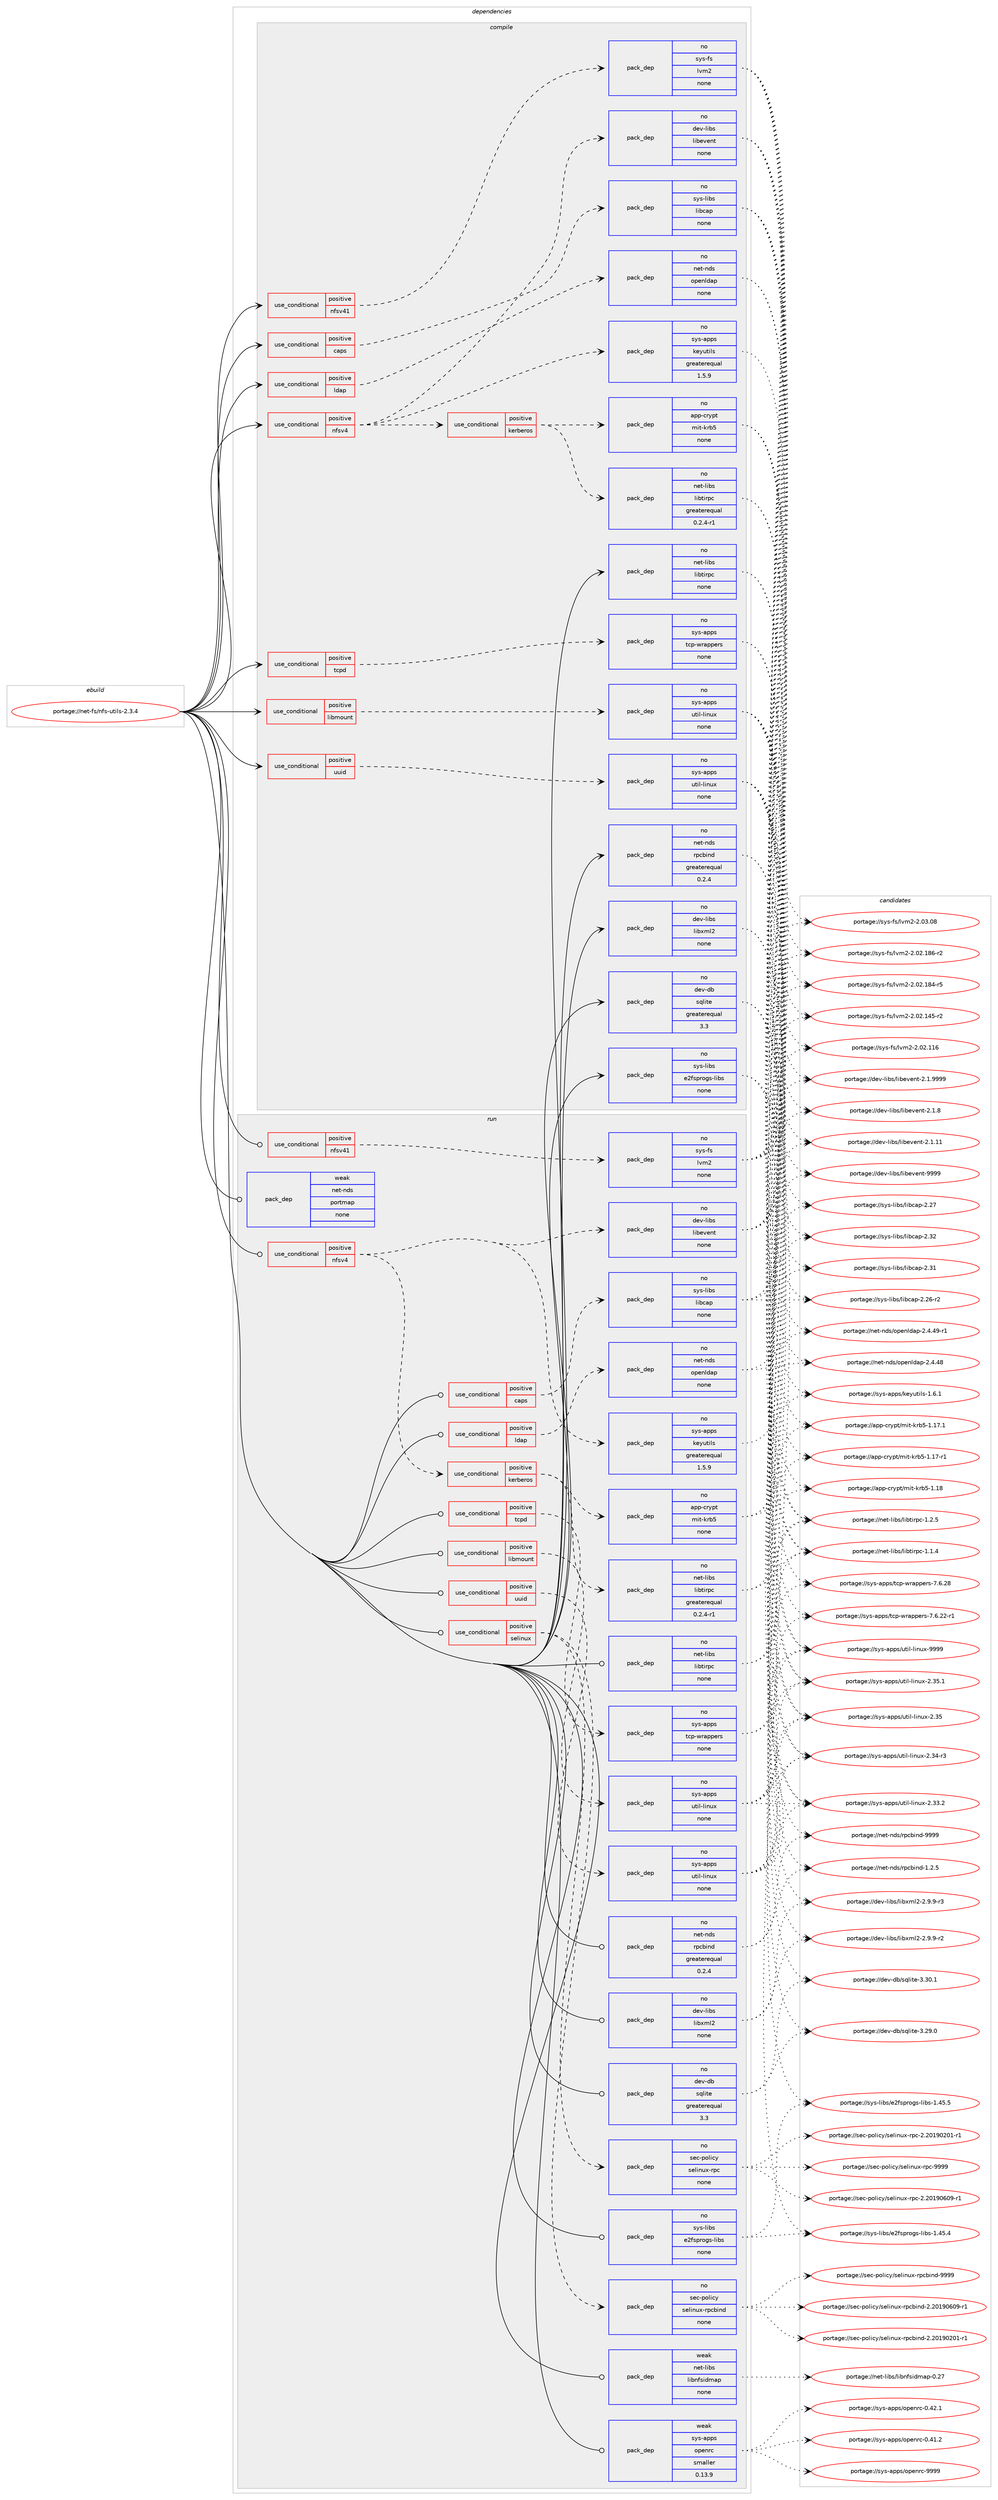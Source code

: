 digraph prolog {

# *************
# Graph options
# *************

newrank=true;
concentrate=true;
compound=true;
graph [rankdir=LR,fontname=Helvetica,fontsize=10,ranksep=1.5];#, ranksep=2.5, nodesep=0.2];
edge  [arrowhead=vee];
node  [fontname=Helvetica,fontsize=10];

# **********
# The ebuild
# **********

subgraph cluster_leftcol {
color=gray;
rank=same;
label=<<i>ebuild</i>>;
id [label="portage://net-fs/nfs-utils-2.3.4", color=red, width=4, href="../net-fs/nfs-utils-2.3.4.svg"];
}

# ****************
# The dependencies
# ****************

subgraph cluster_midcol {
color=gray;
label=<<i>dependencies</i>>;
subgraph cluster_compile {
fillcolor="#eeeeee";
style=filled;
label=<<i>compile</i>>;
subgraph cond22124 {
dependency97971 [label=<<TABLE BORDER="0" CELLBORDER="1" CELLSPACING="0" CELLPADDING="4"><TR><TD ROWSPAN="3" CELLPADDING="10">use_conditional</TD></TR><TR><TD>positive</TD></TR><TR><TD>caps</TD></TR></TABLE>>, shape=none, color=red];
subgraph pack74014 {
dependency97972 [label=<<TABLE BORDER="0" CELLBORDER="1" CELLSPACING="0" CELLPADDING="4" WIDTH="220"><TR><TD ROWSPAN="6" CELLPADDING="30">pack_dep</TD></TR><TR><TD WIDTH="110">no</TD></TR><TR><TD>sys-libs</TD></TR><TR><TD>libcap</TD></TR><TR><TD>none</TD></TR><TR><TD></TD></TR></TABLE>>, shape=none, color=blue];
}
dependency97971:e -> dependency97972:w [weight=20,style="dashed",arrowhead="vee"];
}
id:e -> dependency97971:w [weight=20,style="solid",arrowhead="vee"];
subgraph cond22125 {
dependency97973 [label=<<TABLE BORDER="0" CELLBORDER="1" CELLSPACING="0" CELLPADDING="4"><TR><TD ROWSPAN="3" CELLPADDING="10">use_conditional</TD></TR><TR><TD>positive</TD></TR><TR><TD>ldap</TD></TR></TABLE>>, shape=none, color=red];
subgraph pack74015 {
dependency97974 [label=<<TABLE BORDER="0" CELLBORDER="1" CELLSPACING="0" CELLPADDING="4" WIDTH="220"><TR><TD ROWSPAN="6" CELLPADDING="30">pack_dep</TD></TR><TR><TD WIDTH="110">no</TD></TR><TR><TD>net-nds</TD></TR><TR><TD>openldap</TD></TR><TR><TD>none</TD></TR><TR><TD></TD></TR></TABLE>>, shape=none, color=blue];
}
dependency97973:e -> dependency97974:w [weight=20,style="dashed",arrowhead="vee"];
}
id:e -> dependency97973:w [weight=20,style="solid",arrowhead="vee"];
subgraph cond22126 {
dependency97975 [label=<<TABLE BORDER="0" CELLBORDER="1" CELLSPACING="0" CELLPADDING="4"><TR><TD ROWSPAN="3" CELLPADDING="10">use_conditional</TD></TR><TR><TD>positive</TD></TR><TR><TD>libmount</TD></TR></TABLE>>, shape=none, color=red];
subgraph pack74016 {
dependency97976 [label=<<TABLE BORDER="0" CELLBORDER="1" CELLSPACING="0" CELLPADDING="4" WIDTH="220"><TR><TD ROWSPAN="6" CELLPADDING="30">pack_dep</TD></TR><TR><TD WIDTH="110">no</TD></TR><TR><TD>sys-apps</TD></TR><TR><TD>util-linux</TD></TR><TR><TD>none</TD></TR><TR><TD></TD></TR></TABLE>>, shape=none, color=blue];
}
dependency97975:e -> dependency97976:w [weight=20,style="dashed",arrowhead="vee"];
}
id:e -> dependency97975:w [weight=20,style="solid",arrowhead="vee"];
subgraph cond22127 {
dependency97977 [label=<<TABLE BORDER="0" CELLBORDER="1" CELLSPACING="0" CELLPADDING="4"><TR><TD ROWSPAN="3" CELLPADDING="10">use_conditional</TD></TR><TR><TD>positive</TD></TR><TR><TD>nfsv4</TD></TR></TABLE>>, shape=none, color=red];
subgraph pack74017 {
dependency97978 [label=<<TABLE BORDER="0" CELLBORDER="1" CELLSPACING="0" CELLPADDING="4" WIDTH="220"><TR><TD ROWSPAN="6" CELLPADDING="30">pack_dep</TD></TR><TR><TD WIDTH="110">no</TD></TR><TR><TD>dev-libs</TD></TR><TR><TD>libevent</TD></TR><TR><TD>none</TD></TR><TR><TD></TD></TR></TABLE>>, shape=none, color=blue];
}
dependency97977:e -> dependency97978:w [weight=20,style="dashed",arrowhead="vee"];
subgraph pack74018 {
dependency97979 [label=<<TABLE BORDER="0" CELLBORDER="1" CELLSPACING="0" CELLPADDING="4" WIDTH="220"><TR><TD ROWSPAN="6" CELLPADDING="30">pack_dep</TD></TR><TR><TD WIDTH="110">no</TD></TR><TR><TD>sys-apps</TD></TR><TR><TD>keyutils</TD></TR><TR><TD>greaterequal</TD></TR><TR><TD>1.5.9</TD></TR></TABLE>>, shape=none, color=blue];
}
dependency97977:e -> dependency97979:w [weight=20,style="dashed",arrowhead="vee"];
subgraph cond22128 {
dependency97980 [label=<<TABLE BORDER="0" CELLBORDER="1" CELLSPACING="0" CELLPADDING="4"><TR><TD ROWSPAN="3" CELLPADDING="10">use_conditional</TD></TR><TR><TD>positive</TD></TR><TR><TD>kerberos</TD></TR></TABLE>>, shape=none, color=red];
subgraph pack74019 {
dependency97981 [label=<<TABLE BORDER="0" CELLBORDER="1" CELLSPACING="0" CELLPADDING="4" WIDTH="220"><TR><TD ROWSPAN="6" CELLPADDING="30">pack_dep</TD></TR><TR><TD WIDTH="110">no</TD></TR><TR><TD>net-libs</TD></TR><TR><TD>libtirpc</TD></TR><TR><TD>greaterequal</TD></TR><TR><TD>0.2.4-r1</TD></TR></TABLE>>, shape=none, color=blue];
}
dependency97980:e -> dependency97981:w [weight=20,style="dashed",arrowhead="vee"];
subgraph pack74020 {
dependency97982 [label=<<TABLE BORDER="0" CELLBORDER="1" CELLSPACING="0" CELLPADDING="4" WIDTH="220"><TR><TD ROWSPAN="6" CELLPADDING="30">pack_dep</TD></TR><TR><TD WIDTH="110">no</TD></TR><TR><TD>app-crypt</TD></TR><TR><TD>mit-krb5</TD></TR><TR><TD>none</TD></TR><TR><TD></TD></TR></TABLE>>, shape=none, color=blue];
}
dependency97980:e -> dependency97982:w [weight=20,style="dashed",arrowhead="vee"];
}
dependency97977:e -> dependency97980:w [weight=20,style="dashed",arrowhead="vee"];
}
id:e -> dependency97977:w [weight=20,style="solid",arrowhead="vee"];
subgraph cond22129 {
dependency97983 [label=<<TABLE BORDER="0" CELLBORDER="1" CELLSPACING="0" CELLPADDING="4"><TR><TD ROWSPAN="3" CELLPADDING="10">use_conditional</TD></TR><TR><TD>positive</TD></TR><TR><TD>nfsv41</TD></TR></TABLE>>, shape=none, color=red];
subgraph pack74021 {
dependency97984 [label=<<TABLE BORDER="0" CELLBORDER="1" CELLSPACING="0" CELLPADDING="4" WIDTH="220"><TR><TD ROWSPAN="6" CELLPADDING="30">pack_dep</TD></TR><TR><TD WIDTH="110">no</TD></TR><TR><TD>sys-fs</TD></TR><TR><TD>lvm2</TD></TR><TR><TD>none</TD></TR><TR><TD></TD></TR></TABLE>>, shape=none, color=blue];
}
dependency97983:e -> dependency97984:w [weight=20,style="dashed",arrowhead="vee"];
}
id:e -> dependency97983:w [weight=20,style="solid",arrowhead="vee"];
subgraph cond22130 {
dependency97985 [label=<<TABLE BORDER="0" CELLBORDER="1" CELLSPACING="0" CELLPADDING="4"><TR><TD ROWSPAN="3" CELLPADDING="10">use_conditional</TD></TR><TR><TD>positive</TD></TR><TR><TD>tcpd</TD></TR></TABLE>>, shape=none, color=red];
subgraph pack74022 {
dependency97986 [label=<<TABLE BORDER="0" CELLBORDER="1" CELLSPACING="0" CELLPADDING="4" WIDTH="220"><TR><TD ROWSPAN="6" CELLPADDING="30">pack_dep</TD></TR><TR><TD WIDTH="110">no</TD></TR><TR><TD>sys-apps</TD></TR><TR><TD>tcp-wrappers</TD></TR><TR><TD>none</TD></TR><TR><TD></TD></TR></TABLE>>, shape=none, color=blue];
}
dependency97985:e -> dependency97986:w [weight=20,style="dashed",arrowhead="vee"];
}
id:e -> dependency97985:w [weight=20,style="solid",arrowhead="vee"];
subgraph cond22131 {
dependency97987 [label=<<TABLE BORDER="0" CELLBORDER="1" CELLSPACING="0" CELLPADDING="4"><TR><TD ROWSPAN="3" CELLPADDING="10">use_conditional</TD></TR><TR><TD>positive</TD></TR><TR><TD>uuid</TD></TR></TABLE>>, shape=none, color=red];
subgraph pack74023 {
dependency97988 [label=<<TABLE BORDER="0" CELLBORDER="1" CELLSPACING="0" CELLPADDING="4" WIDTH="220"><TR><TD ROWSPAN="6" CELLPADDING="30">pack_dep</TD></TR><TR><TD WIDTH="110">no</TD></TR><TR><TD>sys-apps</TD></TR><TR><TD>util-linux</TD></TR><TR><TD>none</TD></TR><TR><TD></TD></TR></TABLE>>, shape=none, color=blue];
}
dependency97987:e -> dependency97988:w [weight=20,style="dashed",arrowhead="vee"];
}
id:e -> dependency97987:w [weight=20,style="solid",arrowhead="vee"];
subgraph pack74024 {
dependency97989 [label=<<TABLE BORDER="0" CELLBORDER="1" CELLSPACING="0" CELLPADDING="4" WIDTH="220"><TR><TD ROWSPAN="6" CELLPADDING="30">pack_dep</TD></TR><TR><TD WIDTH="110">no</TD></TR><TR><TD>dev-db</TD></TR><TR><TD>sqlite</TD></TR><TR><TD>greaterequal</TD></TR><TR><TD>3.3</TD></TR></TABLE>>, shape=none, color=blue];
}
id:e -> dependency97989:w [weight=20,style="solid",arrowhead="vee"];
subgraph pack74025 {
dependency97990 [label=<<TABLE BORDER="0" CELLBORDER="1" CELLSPACING="0" CELLPADDING="4" WIDTH="220"><TR><TD ROWSPAN="6" CELLPADDING="30">pack_dep</TD></TR><TR><TD WIDTH="110">no</TD></TR><TR><TD>dev-libs</TD></TR><TR><TD>libxml2</TD></TR><TR><TD>none</TD></TR><TR><TD></TD></TR></TABLE>>, shape=none, color=blue];
}
id:e -> dependency97990:w [weight=20,style="solid",arrowhead="vee"];
subgraph pack74026 {
dependency97991 [label=<<TABLE BORDER="0" CELLBORDER="1" CELLSPACING="0" CELLPADDING="4" WIDTH="220"><TR><TD ROWSPAN="6" CELLPADDING="30">pack_dep</TD></TR><TR><TD WIDTH="110">no</TD></TR><TR><TD>net-libs</TD></TR><TR><TD>libtirpc</TD></TR><TR><TD>none</TD></TR><TR><TD></TD></TR></TABLE>>, shape=none, color=blue];
}
id:e -> dependency97991:w [weight=20,style="solid",arrowhead="vee"];
subgraph pack74027 {
dependency97992 [label=<<TABLE BORDER="0" CELLBORDER="1" CELLSPACING="0" CELLPADDING="4" WIDTH="220"><TR><TD ROWSPAN="6" CELLPADDING="30">pack_dep</TD></TR><TR><TD WIDTH="110">no</TD></TR><TR><TD>net-nds</TD></TR><TR><TD>rpcbind</TD></TR><TR><TD>greaterequal</TD></TR><TR><TD>0.2.4</TD></TR></TABLE>>, shape=none, color=blue];
}
id:e -> dependency97992:w [weight=20,style="solid",arrowhead="vee"];
subgraph pack74028 {
dependency97993 [label=<<TABLE BORDER="0" CELLBORDER="1" CELLSPACING="0" CELLPADDING="4" WIDTH="220"><TR><TD ROWSPAN="6" CELLPADDING="30">pack_dep</TD></TR><TR><TD WIDTH="110">no</TD></TR><TR><TD>sys-libs</TD></TR><TR><TD>e2fsprogs-libs</TD></TR><TR><TD>none</TD></TR><TR><TD></TD></TR></TABLE>>, shape=none, color=blue];
}
id:e -> dependency97993:w [weight=20,style="solid",arrowhead="vee"];
}
subgraph cluster_compileandrun {
fillcolor="#eeeeee";
style=filled;
label=<<i>compile and run</i>>;
}
subgraph cluster_run {
fillcolor="#eeeeee";
style=filled;
label=<<i>run</i>>;
subgraph cond22132 {
dependency97994 [label=<<TABLE BORDER="0" CELLBORDER="1" CELLSPACING="0" CELLPADDING="4"><TR><TD ROWSPAN="3" CELLPADDING="10">use_conditional</TD></TR><TR><TD>positive</TD></TR><TR><TD>caps</TD></TR></TABLE>>, shape=none, color=red];
subgraph pack74029 {
dependency97995 [label=<<TABLE BORDER="0" CELLBORDER="1" CELLSPACING="0" CELLPADDING="4" WIDTH="220"><TR><TD ROWSPAN="6" CELLPADDING="30">pack_dep</TD></TR><TR><TD WIDTH="110">no</TD></TR><TR><TD>sys-libs</TD></TR><TR><TD>libcap</TD></TR><TR><TD>none</TD></TR><TR><TD></TD></TR></TABLE>>, shape=none, color=blue];
}
dependency97994:e -> dependency97995:w [weight=20,style="dashed",arrowhead="vee"];
}
id:e -> dependency97994:w [weight=20,style="solid",arrowhead="odot"];
subgraph cond22133 {
dependency97996 [label=<<TABLE BORDER="0" CELLBORDER="1" CELLSPACING="0" CELLPADDING="4"><TR><TD ROWSPAN="3" CELLPADDING="10">use_conditional</TD></TR><TR><TD>positive</TD></TR><TR><TD>ldap</TD></TR></TABLE>>, shape=none, color=red];
subgraph pack74030 {
dependency97997 [label=<<TABLE BORDER="0" CELLBORDER="1" CELLSPACING="0" CELLPADDING="4" WIDTH="220"><TR><TD ROWSPAN="6" CELLPADDING="30">pack_dep</TD></TR><TR><TD WIDTH="110">no</TD></TR><TR><TD>net-nds</TD></TR><TR><TD>openldap</TD></TR><TR><TD>none</TD></TR><TR><TD></TD></TR></TABLE>>, shape=none, color=blue];
}
dependency97996:e -> dependency97997:w [weight=20,style="dashed",arrowhead="vee"];
}
id:e -> dependency97996:w [weight=20,style="solid",arrowhead="odot"];
subgraph cond22134 {
dependency97998 [label=<<TABLE BORDER="0" CELLBORDER="1" CELLSPACING="0" CELLPADDING="4"><TR><TD ROWSPAN="3" CELLPADDING="10">use_conditional</TD></TR><TR><TD>positive</TD></TR><TR><TD>libmount</TD></TR></TABLE>>, shape=none, color=red];
subgraph pack74031 {
dependency97999 [label=<<TABLE BORDER="0" CELLBORDER="1" CELLSPACING="0" CELLPADDING="4" WIDTH="220"><TR><TD ROWSPAN="6" CELLPADDING="30">pack_dep</TD></TR><TR><TD WIDTH="110">no</TD></TR><TR><TD>sys-apps</TD></TR><TR><TD>util-linux</TD></TR><TR><TD>none</TD></TR><TR><TD></TD></TR></TABLE>>, shape=none, color=blue];
}
dependency97998:e -> dependency97999:w [weight=20,style="dashed",arrowhead="vee"];
}
id:e -> dependency97998:w [weight=20,style="solid",arrowhead="odot"];
subgraph cond22135 {
dependency98000 [label=<<TABLE BORDER="0" CELLBORDER="1" CELLSPACING="0" CELLPADDING="4"><TR><TD ROWSPAN="3" CELLPADDING="10">use_conditional</TD></TR><TR><TD>positive</TD></TR><TR><TD>nfsv4</TD></TR></TABLE>>, shape=none, color=red];
subgraph pack74032 {
dependency98001 [label=<<TABLE BORDER="0" CELLBORDER="1" CELLSPACING="0" CELLPADDING="4" WIDTH="220"><TR><TD ROWSPAN="6" CELLPADDING="30">pack_dep</TD></TR><TR><TD WIDTH="110">no</TD></TR><TR><TD>dev-libs</TD></TR><TR><TD>libevent</TD></TR><TR><TD>none</TD></TR><TR><TD></TD></TR></TABLE>>, shape=none, color=blue];
}
dependency98000:e -> dependency98001:w [weight=20,style="dashed",arrowhead="vee"];
subgraph pack74033 {
dependency98002 [label=<<TABLE BORDER="0" CELLBORDER="1" CELLSPACING="0" CELLPADDING="4" WIDTH="220"><TR><TD ROWSPAN="6" CELLPADDING="30">pack_dep</TD></TR><TR><TD WIDTH="110">no</TD></TR><TR><TD>sys-apps</TD></TR><TR><TD>keyutils</TD></TR><TR><TD>greaterequal</TD></TR><TR><TD>1.5.9</TD></TR></TABLE>>, shape=none, color=blue];
}
dependency98000:e -> dependency98002:w [weight=20,style="dashed",arrowhead="vee"];
subgraph cond22136 {
dependency98003 [label=<<TABLE BORDER="0" CELLBORDER="1" CELLSPACING="0" CELLPADDING="4"><TR><TD ROWSPAN="3" CELLPADDING="10">use_conditional</TD></TR><TR><TD>positive</TD></TR><TR><TD>kerberos</TD></TR></TABLE>>, shape=none, color=red];
subgraph pack74034 {
dependency98004 [label=<<TABLE BORDER="0" CELLBORDER="1" CELLSPACING="0" CELLPADDING="4" WIDTH="220"><TR><TD ROWSPAN="6" CELLPADDING="30">pack_dep</TD></TR><TR><TD WIDTH="110">no</TD></TR><TR><TD>net-libs</TD></TR><TR><TD>libtirpc</TD></TR><TR><TD>greaterequal</TD></TR><TR><TD>0.2.4-r1</TD></TR></TABLE>>, shape=none, color=blue];
}
dependency98003:e -> dependency98004:w [weight=20,style="dashed",arrowhead="vee"];
subgraph pack74035 {
dependency98005 [label=<<TABLE BORDER="0" CELLBORDER="1" CELLSPACING="0" CELLPADDING="4" WIDTH="220"><TR><TD ROWSPAN="6" CELLPADDING="30">pack_dep</TD></TR><TR><TD WIDTH="110">no</TD></TR><TR><TD>app-crypt</TD></TR><TR><TD>mit-krb5</TD></TR><TR><TD>none</TD></TR><TR><TD></TD></TR></TABLE>>, shape=none, color=blue];
}
dependency98003:e -> dependency98005:w [weight=20,style="dashed",arrowhead="vee"];
}
dependency98000:e -> dependency98003:w [weight=20,style="dashed",arrowhead="vee"];
}
id:e -> dependency98000:w [weight=20,style="solid",arrowhead="odot"];
subgraph cond22137 {
dependency98006 [label=<<TABLE BORDER="0" CELLBORDER="1" CELLSPACING="0" CELLPADDING="4"><TR><TD ROWSPAN="3" CELLPADDING="10">use_conditional</TD></TR><TR><TD>positive</TD></TR><TR><TD>nfsv41</TD></TR></TABLE>>, shape=none, color=red];
subgraph pack74036 {
dependency98007 [label=<<TABLE BORDER="0" CELLBORDER="1" CELLSPACING="0" CELLPADDING="4" WIDTH="220"><TR><TD ROWSPAN="6" CELLPADDING="30">pack_dep</TD></TR><TR><TD WIDTH="110">no</TD></TR><TR><TD>sys-fs</TD></TR><TR><TD>lvm2</TD></TR><TR><TD>none</TD></TR><TR><TD></TD></TR></TABLE>>, shape=none, color=blue];
}
dependency98006:e -> dependency98007:w [weight=20,style="dashed",arrowhead="vee"];
}
id:e -> dependency98006:w [weight=20,style="solid",arrowhead="odot"];
subgraph cond22138 {
dependency98008 [label=<<TABLE BORDER="0" CELLBORDER="1" CELLSPACING="0" CELLPADDING="4"><TR><TD ROWSPAN="3" CELLPADDING="10">use_conditional</TD></TR><TR><TD>positive</TD></TR><TR><TD>selinux</TD></TR></TABLE>>, shape=none, color=red];
subgraph pack74037 {
dependency98009 [label=<<TABLE BORDER="0" CELLBORDER="1" CELLSPACING="0" CELLPADDING="4" WIDTH="220"><TR><TD ROWSPAN="6" CELLPADDING="30">pack_dep</TD></TR><TR><TD WIDTH="110">no</TD></TR><TR><TD>sec-policy</TD></TR><TR><TD>selinux-rpc</TD></TR><TR><TD>none</TD></TR><TR><TD></TD></TR></TABLE>>, shape=none, color=blue];
}
dependency98008:e -> dependency98009:w [weight=20,style="dashed",arrowhead="vee"];
subgraph pack74038 {
dependency98010 [label=<<TABLE BORDER="0" CELLBORDER="1" CELLSPACING="0" CELLPADDING="4" WIDTH="220"><TR><TD ROWSPAN="6" CELLPADDING="30">pack_dep</TD></TR><TR><TD WIDTH="110">no</TD></TR><TR><TD>sec-policy</TD></TR><TR><TD>selinux-rpcbind</TD></TR><TR><TD>none</TD></TR><TR><TD></TD></TR></TABLE>>, shape=none, color=blue];
}
dependency98008:e -> dependency98010:w [weight=20,style="dashed",arrowhead="vee"];
}
id:e -> dependency98008:w [weight=20,style="solid",arrowhead="odot"];
subgraph cond22139 {
dependency98011 [label=<<TABLE BORDER="0" CELLBORDER="1" CELLSPACING="0" CELLPADDING="4"><TR><TD ROWSPAN="3" CELLPADDING="10">use_conditional</TD></TR><TR><TD>positive</TD></TR><TR><TD>tcpd</TD></TR></TABLE>>, shape=none, color=red];
subgraph pack74039 {
dependency98012 [label=<<TABLE BORDER="0" CELLBORDER="1" CELLSPACING="0" CELLPADDING="4" WIDTH="220"><TR><TD ROWSPAN="6" CELLPADDING="30">pack_dep</TD></TR><TR><TD WIDTH="110">no</TD></TR><TR><TD>sys-apps</TD></TR><TR><TD>tcp-wrappers</TD></TR><TR><TD>none</TD></TR><TR><TD></TD></TR></TABLE>>, shape=none, color=blue];
}
dependency98011:e -> dependency98012:w [weight=20,style="dashed",arrowhead="vee"];
}
id:e -> dependency98011:w [weight=20,style="solid",arrowhead="odot"];
subgraph cond22140 {
dependency98013 [label=<<TABLE BORDER="0" CELLBORDER="1" CELLSPACING="0" CELLPADDING="4"><TR><TD ROWSPAN="3" CELLPADDING="10">use_conditional</TD></TR><TR><TD>positive</TD></TR><TR><TD>uuid</TD></TR></TABLE>>, shape=none, color=red];
subgraph pack74040 {
dependency98014 [label=<<TABLE BORDER="0" CELLBORDER="1" CELLSPACING="0" CELLPADDING="4" WIDTH="220"><TR><TD ROWSPAN="6" CELLPADDING="30">pack_dep</TD></TR><TR><TD WIDTH="110">no</TD></TR><TR><TD>sys-apps</TD></TR><TR><TD>util-linux</TD></TR><TR><TD>none</TD></TR><TR><TD></TD></TR></TABLE>>, shape=none, color=blue];
}
dependency98013:e -> dependency98014:w [weight=20,style="dashed",arrowhead="vee"];
}
id:e -> dependency98013:w [weight=20,style="solid",arrowhead="odot"];
subgraph pack74041 {
dependency98015 [label=<<TABLE BORDER="0" CELLBORDER="1" CELLSPACING="0" CELLPADDING="4" WIDTH="220"><TR><TD ROWSPAN="6" CELLPADDING="30">pack_dep</TD></TR><TR><TD WIDTH="110">no</TD></TR><TR><TD>dev-db</TD></TR><TR><TD>sqlite</TD></TR><TR><TD>greaterequal</TD></TR><TR><TD>3.3</TD></TR></TABLE>>, shape=none, color=blue];
}
id:e -> dependency98015:w [weight=20,style="solid",arrowhead="odot"];
subgraph pack74042 {
dependency98016 [label=<<TABLE BORDER="0" CELLBORDER="1" CELLSPACING="0" CELLPADDING="4" WIDTH="220"><TR><TD ROWSPAN="6" CELLPADDING="30">pack_dep</TD></TR><TR><TD WIDTH="110">no</TD></TR><TR><TD>dev-libs</TD></TR><TR><TD>libxml2</TD></TR><TR><TD>none</TD></TR><TR><TD></TD></TR></TABLE>>, shape=none, color=blue];
}
id:e -> dependency98016:w [weight=20,style="solid",arrowhead="odot"];
subgraph pack74043 {
dependency98017 [label=<<TABLE BORDER="0" CELLBORDER="1" CELLSPACING="0" CELLPADDING="4" WIDTH="220"><TR><TD ROWSPAN="6" CELLPADDING="30">pack_dep</TD></TR><TR><TD WIDTH="110">no</TD></TR><TR><TD>net-libs</TD></TR><TR><TD>libtirpc</TD></TR><TR><TD>none</TD></TR><TR><TD></TD></TR></TABLE>>, shape=none, color=blue];
}
id:e -> dependency98017:w [weight=20,style="solid",arrowhead="odot"];
subgraph pack74044 {
dependency98018 [label=<<TABLE BORDER="0" CELLBORDER="1" CELLSPACING="0" CELLPADDING="4" WIDTH="220"><TR><TD ROWSPAN="6" CELLPADDING="30">pack_dep</TD></TR><TR><TD WIDTH="110">no</TD></TR><TR><TD>net-nds</TD></TR><TR><TD>rpcbind</TD></TR><TR><TD>greaterequal</TD></TR><TR><TD>0.2.4</TD></TR></TABLE>>, shape=none, color=blue];
}
id:e -> dependency98018:w [weight=20,style="solid",arrowhead="odot"];
subgraph pack74045 {
dependency98019 [label=<<TABLE BORDER="0" CELLBORDER="1" CELLSPACING="0" CELLPADDING="4" WIDTH="220"><TR><TD ROWSPAN="6" CELLPADDING="30">pack_dep</TD></TR><TR><TD WIDTH="110">no</TD></TR><TR><TD>sys-libs</TD></TR><TR><TD>e2fsprogs-libs</TD></TR><TR><TD>none</TD></TR><TR><TD></TD></TR></TABLE>>, shape=none, color=blue];
}
id:e -> dependency98019:w [weight=20,style="solid",arrowhead="odot"];
subgraph pack74046 {
dependency98020 [label=<<TABLE BORDER="0" CELLBORDER="1" CELLSPACING="0" CELLPADDING="4" WIDTH="220"><TR><TD ROWSPAN="6" CELLPADDING="30">pack_dep</TD></TR><TR><TD WIDTH="110">weak</TD></TR><TR><TD>net-libs</TD></TR><TR><TD>libnfsidmap</TD></TR><TR><TD>none</TD></TR><TR><TD></TD></TR></TABLE>>, shape=none, color=blue];
}
id:e -> dependency98020:w [weight=20,style="solid",arrowhead="odot"];
subgraph pack74047 {
dependency98021 [label=<<TABLE BORDER="0" CELLBORDER="1" CELLSPACING="0" CELLPADDING="4" WIDTH="220"><TR><TD ROWSPAN="6" CELLPADDING="30">pack_dep</TD></TR><TR><TD WIDTH="110">weak</TD></TR><TR><TD>net-nds</TD></TR><TR><TD>portmap</TD></TR><TR><TD>none</TD></TR><TR><TD></TD></TR></TABLE>>, shape=none, color=blue];
}
id:e -> dependency98021:w [weight=20,style="solid",arrowhead="odot"];
subgraph pack74048 {
dependency98022 [label=<<TABLE BORDER="0" CELLBORDER="1" CELLSPACING="0" CELLPADDING="4" WIDTH="220"><TR><TD ROWSPAN="6" CELLPADDING="30">pack_dep</TD></TR><TR><TD WIDTH="110">weak</TD></TR><TR><TD>sys-apps</TD></TR><TR><TD>openrc</TD></TR><TR><TD>smaller</TD></TR><TR><TD>0.13.9</TD></TR></TABLE>>, shape=none, color=blue];
}
id:e -> dependency98022:w [weight=20,style="solid",arrowhead="odot"];
}
}

# **************
# The candidates
# **************

subgraph cluster_choices {
rank=same;
color=gray;
label=<<i>candidates</i>>;

subgraph choice74014 {
color=black;
nodesep=1;
choice1151211154510810598115471081059899971124550465150 [label="portage://sys-libs/libcap-2.32", color=red, width=4,href="../sys-libs/libcap-2.32.svg"];
choice1151211154510810598115471081059899971124550465149 [label="portage://sys-libs/libcap-2.31", color=red, width=4,href="../sys-libs/libcap-2.31.svg"];
choice1151211154510810598115471081059899971124550465055 [label="portage://sys-libs/libcap-2.27", color=red, width=4,href="../sys-libs/libcap-2.27.svg"];
choice11512111545108105981154710810598999711245504650544511450 [label="portage://sys-libs/libcap-2.26-r2", color=red, width=4,href="../sys-libs/libcap-2.26-r2.svg"];
dependency97972:e -> choice1151211154510810598115471081059899971124550465150:w [style=dotted,weight="100"];
dependency97972:e -> choice1151211154510810598115471081059899971124550465149:w [style=dotted,weight="100"];
dependency97972:e -> choice1151211154510810598115471081059899971124550465055:w [style=dotted,weight="100"];
dependency97972:e -> choice11512111545108105981154710810598999711245504650544511450:w [style=dotted,weight="100"];
}
subgraph choice74015 {
color=black;
nodesep=1;
choice110101116451101001154711111210111010810097112455046524652574511449 [label="portage://net-nds/openldap-2.4.49-r1", color=red, width=4,href="../net-nds/openldap-2.4.49-r1.svg"];
choice11010111645110100115471111121011101081009711245504652465256 [label="portage://net-nds/openldap-2.4.48", color=red, width=4,href="../net-nds/openldap-2.4.48.svg"];
dependency97974:e -> choice110101116451101001154711111210111010810097112455046524652574511449:w [style=dotted,weight="100"];
dependency97974:e -> choice11010111645110100115471111121011101081009711245504652465256:w [style=dotted,weight="100"];
}
subgraph choice74016 {
color=black;
nodesep=1;
choice115121115459711211211547117116105108451081051101171204557575757 [label="portage://sys-apps/util-linux-9999", color=red, width=4,href="../sys-apps/util-linux-9999.svg"];
choice1151211154597112112115471171161051084510810511011712045504651534649 [label="portage://sys-apps/util-linux-2.35.1", color=red, width=4,href="../sys-apps/util-linux-2.35.1.svg"];
choice115121115459711211211547117116105108451081051101171204550465153 [label="portage://sys-apps/util-linux-2.35", color=red, width=4,href="../sys-apps/util-linux-2.35.svg"];
choice1151211154597112112115471171161051084510810511011712045504651524511451 [label="portage://sys-apps/util-linux-2.34-r3", color=red, width=4,href="../sys-apps/util-linux-2.34-r3.svg"];
choice1151211154597112112115471171161051084510810511011712045504651514650 [label="portage://sys-apps/util-linux-2.33.2", color=red, width=4,href="../sys-apps/util-linux-2.33.2.svg"];
dependency97976:e -> choice115121115459711211211547117116105108451081051101171204557575757:w [style=dotted,weight="100"];
dependency97976:e -> choice1151211154597112112115471171161051084510810511011712045504651534649:w [style=dotted,weight="100"];
dependency97976:e -> choice115121115459711211211547117116105108451081051101171204550465153:w [style=dotted,weight="100"];
dependency97976:e -> choice1151211154597112112115471171161051084510810511011712045504651524511451:w [style=dotted,weight="100"];
dependency97976:e -> choice1151211154597112112115471171161051084510810511011712045504651514650:w [style=dotted,weight="100"];
}
subgraph choice74017 {
color=black;
nodesep=1;
choice100101118451081059811547108105981011181011101164557575757 [label="portage://dev-libs/libevent-9999", color=red, width=4,href="../dev-libs/libevent-9999.svg"];
choice10010111845108105981154710810598101118101110116455046494657575757 [label="portage://dev-libs/libevent-2.1.9999", color=red, width=4,href="../dev-libs/libevent-2.1.9999.svg"];
choice10010111845108105981154710810598101118101110116455046494656 [label="portage://dev-libs/libevent-2.1.8", color=red, width=4,href="../dev-libs/libevent-2.1.8.svg"];
choice1001011184510810598115471081059810111810111011645504649464949 [label="portage://dev-libs/libevent-2.1.11", color=red, width=4,href="../dev-libs/libevent-2.1.11.svg"];
dependency97978:e -> choice100101118451081059811547108105981011181011101164557575757:w [style=dotted,weight="100"];
dependency97978:e -> choice10010111845108105981154710810598101118101110116455046494657575757:w [style=dotted,weight="100"];
dependency97978:e -> choice10010111845108105981154710810598101118101110116455046494656:w [style=dotted,weight="100"];
dependency97978:e -> choice1001011184510810598115471081059810111810111011645504649464949:w [style=dotted,weight="100"];
}
subgraph choice74018 {
color=black;
nodesep=1;
choice115121115459711211211547107101121117116105108115454946544649 [label="portage://sys-apps/keyutils-1.6.1", color=red, width=4,href="../sys-apps/keyutils-1.6.1.svg"];
dependency97979:e -> choice115121115459711211211547107101121117116105108115454946544649:w [style=dotted,weight="100"];
}
subgraph choice74019 {
color=black;
nodesep=1;
choice1101011164510810598115471081059811610511411299454946504653 [label="portage://net-libs/libtirpc-1.2.5", color=red, width=4,href="../net-libs/libtirpc-1.2.5.svg"];
choice1101011164510810598115471081059811610511411299454946494652 [label="portage://net-libs/libtirpc-1.1.4", color=red, width=4,href="../net-libs/libtirpc-1.1.4.svg"];
dependency97981:e -> choice1101011164510810598115471081059811610511411299454946504653:w [style=dotted,weight="100"];
dependency97981:e -> choice1101011164510810598115471081059811610511411299454946494652:w [style=dotted,weight="100"];
}
subgraph choice74020 {
color=black;
nodesep=1;
choice971121124599114121112116471091051164510711498534549464956 [label="portage://app-crypt/mit-krb5-1.18", color=red, width=4,href="../app-crypt/mit-krb5-1.18.svg"];
choice9711211245991141211121164710910511645107114985345494649554649 [label="portage://app-crypt/mit-krb5-1.17.1", color=red, width=4,href="../app-crypt/mit-krb5-1.17.1.svg"];
choice9711211245991141211121164710910511645107114985345494649554511449 [label="portage://app-crypt/mit-krb5-1.17-r1", color=red, width=4,href="../app-crypt/mit-krb5-1.17-r1.svg"];
dependency97982:e -> choice971121124599114121112116471091051164510711498534549464956:w [style=dotted,weight="100"];
dependency97982:e -> choice9711211245991141211121164710910511645107114985345494649554649:w [style=dotted,weight="100"];
dependency97982:e -> choice9711211245991141211121164710910511645107114985345494649554511449:w [style=dotted,weight="100"];
}
subgraph choice74021 {
color=black;
nodesep=1;
choice1151211154510211547108118109504550464851464856 [label="portage://sys-fs/lvm2-2.03.08", color=red, width=4,href="../sys-fs/lvm2-2.03.08.svg"];
choice1151211154510211547108118109504550464850464956544511450 [label="portage://sys-fs/lvm2-2.02.186-r2", color=red, width=4,href="../sys-fs/lvm2-2.02.186-r2.svg"];
choice1151211154510211547108118109504550464850464956524511453 [label="portage://sys-fs/lvm2-2.02.184-r5", color=red, width=4,href="../sys-fs/lvm2-2.02.184-r5.svg"];
choice1151211154510211547108118109504550464850464952534511450 [label="portage://sys-fs/lvm2-2.02.145-r2", color=red, width=4,href="../sys-fs/lvm2-2.02.145-r2.svg"];
choice115121115451021154710811810950455046485046494954 [label="portage://sys-fs/lvm2-2.02.116", color=red, width=4,href="../sys-fs/lvm2-2.02.116.svg"];
dependency97984:e -> choice1151211154510211547108118109504550464851464856:w [style=dotted,weight="100"];
dependency97984:e -> choice1151211154510211547108118109504550464850464956544511450:w [style=dotted,weight="100"];
dependency97984:e -> choice1151211154510211547108118109504550464850464956524511453:w [style=dotted,weight="100"];
dependency97984:e -> choice1151211154510211547108118109504550464850464952534511450:w [style=dotted,weight="100"];
dependency97984:e -> choice115121115451021154710811810950455046485046494954:w [style=dotted,weight="100"];
}
subgraph choice74022 {
color=black;
nodesep=1;
choice11512111545971121121154711699112451191149711211210111411545554654465056 [label="portage://sys-apps/tcp-wrappers-7.6.28", color=red, width=4,href="../sys-apps/tcp-wrappers-7.6.28.svg"];
choice115121115459711211211547116991124511911497112112101114115455546544650504511449 [label="portage://sys-apps/tcp-wrappers-7.6.22-r1", color=red, width=4,href="../sys-apps/tcp-wrappers-7.6.22-r1.svg"];
dependency97986:e -> choice11512111545971121121154711699112451191149711211210111411545554654465056:w [style=dotted,weight="100"];
dependency97986:e -> choice115121115459711211211547116991124511911497112112101114115455546544650504511449:w [style=dotted,weight="100"];
}
subgraph choice74023 {
color=black;
nodesep=1;
choice115121115459711211211547117116105108451081051101171204557575757 [label="portage://sys-apps/util-linux-9999", color=red, width=4,href="../sys-apps/util-linux-9999.svg"];
choice1151211154597112112115471171161051084510810511011712045504651534649 [label="portage://sys-apps/util-linux-2.35.1", color=red, width=4,href="../sys-apps/util-linux-2.35.1.svg"];
choice115121115459711211211547117116105108451081051101171204550465153 [label="portage://sys-apps/util-linux-2.35", color=red, width=4,href="../sys-apps/util-linux-2.35.svg"];
choice1151211154597112112115471171161051084510810511011712045504651524511451 [label="portage://sys-apps/util-linux-2.34-r3", color=red, width=4,href="../sys-apps/util-linux-2.34-r3.svg"];
choice1151211154597112112115471171161051084510810511011712045504651514650 [label="portage://sys-apps/util-linux-2.33.2", color=red, width=4,href="../sys-apps/util-linux-2.33.2.svg"];
dependency97988:e -> choice115121115459711211211547117116105108451081051101171204557575757:w [style=dotted,weight="100"];
dependency97988:e -> choice1151211154597112112115471171161051084510810511011712045504651534649:w [style=dotted,weight="100"];
dependency97988:e -> choice115121115459711211211547117116105108451081051101171204550465153:w [style=dotted,weight="100"];
dependency97988:e -> choice1151211154597112112115471171161051084510810511011712045504651524511451:w [style=dotted,weight="100"];
dependency97988:e -> choice1151211154597112112115471171161051084510810511011712045504651514650:w [style=dotted,weight="100"];
}
subgraph choice74024 {
color=black;
nodesep=1;
choice10010111845100984711511310810511610145514651484649 [label="portage://dev-db/sqlite-3.30.1", color=red, width=4,href="../dev-db/sqlite-3.30.1.svg"];
choice10010111845100984711511310810511610145514650574648 [label="portage://dev-db/sqlite-3.29.0", color=red, width=4,href="../dev-db/sqlite-3.29.0.svg"];
dependency97989:e -> choice10010111845100984711511310810511610145514651484649:w [style=dotted,weight="100"];
dependency97989:e -> choice10010111845100984711511310810511610145514650574648:w [style=dotted,weight="100"];
}
subgraph choice74025 {
color=black;
nodesep=1;
choice10010111845108105981154710810598120109108504550465746574511451 [label="portage://dev-libs/libxml2-2.9.9-r3", color=red, width=4,href="../dev-libs/libxml2-2.9.9-r3.svg"];
choice10010111845108105981154710810598120109108504550465746574511450 [label="portage://dev-libs/libxml2-2.9.9-r2", color=red, width=4,href="../dev-libs/libxml2-2.9.9-r2.svg"];
dependency97990:e -> choice10010111845108105981154710810598120109108504550465746574511451:w [style=dotted,weight="100"];
dependency97990:e -> choice10010111845108105981154710810598120109108504550465746574511450:w [style=dotted,weight="100"];
}
subgraph choice74026 {
color=black;
nodesep=1;
choice1101011164510810598115471081059811610511411299454946504653 [label="portage://net-libs/libtirpc-1.2.5", color=red, width=4,href="../net-libs/libtirpc-1.2.5.svg"];
choice1101011164510810598115471081059811610511411299454946494652 [label="portage://net-libs/libtirpc-1.1.4", color=red, width=4,href="../net-libs/libtirpc-1.1.4.svg"];
dependency97991:e -> choice1101011164510810598115471081059811610511411299454946504653:w [style=dotted,weight="100"];
dependency97991:e -> choice1101011164510810598115471081059811610511411299454946494652:w [style=dotted,weight="100"];
}
subgraph choice74027 {
color=black;
nodesep=1;
choice110101116451101001154711411299981051101004557575757 [label="portage://net-nds/rpcbind-9999", color=red, width=4,href="../net-nds/rpcbind-9999.svg"];
choice11010111645110100115471141129998105110100454946504653 [label="portage://net-nds/rpcbind-1.2.5", color=red, width=4,href="../net-nds/rpcbind-1.2.5.svg"];
dependency97992:e -> choice110101116451101001154711411299981051101004557575757:w [style=dotted,weight="100"];
dependency97992:e -> choice11010111645110100115471141129998105110100454946504653:w [style=dotted,weight="100"];
}
subgraph choice74028 {
color=black;
nodesep=1;
choice11512111545108105981154710150102115112114111103115451081059811545494652534653 [label="portage://sys-libs/e2fsprogs-libs-1.45.5", color=red, width=4,href="../sys-libs/e2fsprogs-libs-1.45.5.svg"];
choice11512111545108105981154710150102115112114111103115451081059811545494652534652 [label="portage://sys-libs/e2fsprogs-libs-1.45.4", color=red, width=4,href="../sys-libs/e2fsprogs-libs-1.45.4.svg"];
dependency97993:e -> choice11512111545108105981154710150102115112114111103115451081059811545494652534653:w [style=dotted,weight="100"];
dependency97993:e -> choice11512111545108105981154710150102115112114111103115451081059811545494652534652:w [style=dotted,weight="100"];
}
subgraph choice74029 {
color=black;
nodesep=1;
choice1151211154510810598115471081059899971124550465150 [label="portage://sys-libs/libcap-2.32", color=red, width=4,href="../sys-libs/libcap-2.32.svg"];
choice1151211154510810598115471081059899971124550465149 [label="portage://sys-libs/libcap-2.31", color=red, width=4,href="../sys-libs/libcap-2.31.svg"];
choice1151211154510810598115471081059899971124550465055 [label="portage://sys-libs/libcap-2.27", color=red, width=4,href="../sys-libs/libcap-2.27.svg"];
choice11512111545108105981154710810598999711245504650544511450 [label="portage://sys-libs/libcap-2.26-r2", color=red, width=4,href="../sys-libs/libcap-2.26-r2.svg"];
dependency97995:e -> choice1151211154510810598115471081059899971124550465150:w [style=dotted,weight="100"];
dependency97995:e -> choice1151211154510810598115471081059899971124550465149:w [style=dotted,weight="100"];
dependency97995:e -> choice1151211154510810598115471081059899971124550465055:w [style=dotted,weight="100"];
dependency97995:e -> choice11512111545108105981154710810598999711245504650544511450:w [style=dotted,weight="100"];
}
subgraph choice74030 {
color=black;
nodesep=1;
choice110101116451101001154711111210111010810097112455046524652574511449 [label="portage://net-nds/openldap-2.4.49-r1", color=red, width=4,href="../net-nds/openldap-2.4.49-r1.svg"];
choice11010111645110100115471111121011101081009711245504652465256 [label="portage://net-nds/openldap-2.4.48", color=red, width=4,href="../net-nds/openldap-2.4.48.svg"];
dependency97997:e -> choice110101116451101001154711111210111010810097112455046524652574511449:w [style=dotted,weight="100"];
dependency97997:e -> choice11010111645110100115471111121011101081009711245504652465256:w [style=dotted,weight="100"];
}
subgraph choice74031 {
color=black;
nodesep=1;
choice115121115459711211211547117116105108451081051101171204557575757 [label="portage://sys-apps/util-linux-9999", color=red, width=4,href="../sys-apps/util-linux-9999.svg"];
choice1151211154597112112115471171161051084510810511011712045504651534649 [label="portage://sys-apps/util-linux-2.35.1", color=red, width=4,href="../sys-apps/util-linux-2.35.1.svg"];
choice115121115459711211211547117116105108451081051101171204550465153 [label="portage://sys-apps/util-linux-2.35", color=red, width=4,href="../sys-apps/util-linux-2.35.svg"];
choice1151211154597112112115471171161051084510810511011712045504651524511451 [label="portage://sys-apps/util-linux-2.34-r3", color=red, width=4,href="../sys-apps/util-linux-2.34-r3.svg"];
choice1151211154597112112115471171161051084510810511011712045504651514650 [label="portage://sys-apps/util-linux-2.33.2", color=red, width=4,href="../sys-apps/util-linux-2.33.2.svg"];
dependency97999:e -> choice115121115459711211211547117116105108451081051101171204557575757:w [style=dotted,weight="100"];
dependency97999:e -> choice1151211154597112112115471171161051084510810511011712045504651534649:w [style=dotted,weight="100"];
dependency97999:e -> choice115121115459711211211547117116105108451081051101171204550465153:w [style=dotted,weight="100"];
dependency97999:e -> choice1151211154597112112115471171161051084510810511011712045504651524511451:w [style=dotted,weight="100"];
dependency97999:e -> choice1151211154597112112115471171161051084510810511011712045504651514650:w [style=dotted,weight="100"];
}
subgraph choice74032 {
color=black;
nodesep=1;
choice100101118451081059811547108105981011181011101164557575757 [label="portage://dev-libs/libevent-9999", color=red, width=4,href="../dev-libs/libevent-9999.svg"];
choice10010111845108105981154710810598101118101110116455046494657575757 [label="portage://dev-libs/libevent-2.1.9999", color=red, width=4,href="../dev-libs/libevent-2.1.9999.svg"];
choice10010111845108105981154710810598101118101110116455046494656 [label="portage://dev-libs/libevent-2.1.8", color=red, width=4,href="../dev-libs/libevent-2.1.8.svg"];
choice1001011184510810598115471081059810111810111011645504649464949 [label="portage://dev-libs/libevent-2.1.11", color=red, width=4,href="../dev-libs/libevent-2.1.11.svg"];
dependency98001:e -> choice100101118451081059811547108105981011181011101164557575757:w [style=dotted,weight="100"];
dependency98001:e -> choice10010111845108105981154710810598101118101110116455046494657575757:w [style=dotted,weight="100"];
dependency98001:e -> choice10010111845108105981154710810598101118101110116455046494656:w [style=dotted,weight="100"];
dependency98001:e -> choice1001011184510810598115471081059810111810111011645504649464949:w [style=dotted,weight="100"];
}
subgraph choice74033 {
color=black;
nodesep=1;
choice115121115459711211211547107101121117116105108115454946544649 [label="portage://sys-apps/keyutils-1.6.1", color=red, width=4,href="../sys-apps/keyutils-1.6.1.svg"];
dependency98002:e -> choice115121115459711211211547107101121117116105108115454946544649:w [style=dotted,weight="100"];
}
subgraph choice74034 {
color=black;
nodesep=1;
choice1101011164510810598115471081059811610511411299454946504653 [label="portage://net-libs/libtirpc-1.2.5", color=red, width=4,href="../net-libs/libtirpc-1.2.5.svg"];
choice1101011164510810598115471081059811610511411299454946494652 [label="portage://net-libs/libtirpc-1.1.4", color=red, width=4,href="../net-libs/libtirpc-1.1.4.svg"];
dependency98004:e -> choice1101011164510810598115471081059811610511411299454946504653:w [style=dotted,weight="100"];
dependency98004:e -> choice1101011164510810598115471081059811610511411299454946494652:w [style=dotted,weight="100"];
}
subgraph choice74035 {
color=black;
nodesep=1;
choice971121124599114121112116471091051164510711498534549464956 [label="portage://app-crypt/mit-krb5-1.18", color=red, width=4,href="../app-crypt/mit-krb5-1.18.svg"];
choice9711211245991141211121164710910511645107114985345494649554649 [label="portage://app-crypt/mit-krb5-1.17.1", color=red, width=4,href="../app-crypt/mit-krb5-1.17.1.svg"];
choice9711211245991141211121164710910511645107114985345494649554511449 [label="portage://app-crypt/mit-krb5-1.17-r1", color=red, width=4,href="../app-crypt/mit-krb5-1.17-r1.svg"];
dependency98005:e -> choice971121124599114121112116471091051164510711498534549464956:w [style=dotted,weight="100"];
dependency98005:e -> choice9711211245991141211121164710910511645107114985345494649554649:w [style=dotted,weight="100"];
dependency98005:e -> choice9711211245991141211121164710910511645107114985345494649554511449:w [style=dotted,weight="100"];
}
subgraph choice74036 {
color=black;
nodesep=1;
choice1151211154510211547108118109504550464851464856 [label="portage://sys-fs/lvm2-2.03.08", color=red, width=4,href="../sys-fs/lvm2-2.03.08.svg"];
choice1151211154510211547108118109504550464850464956544511450 [label="portage://sys-fs/lvm2-2.02.186-r2", color=red, width=4,href="../sys-fs/lvm2-2.02.186-r2.svg"];
choice1151211154510211547108118109504550464850464956524511453 [label="portage://sys-fs/lvm2-2.02.184-r5", color=red, width=4,href="../sys-fs/lvm2-2.02.184-r5.svg"];
choice1151211154510211547108118109504550464850464952534511450 [label="portage://sys-fs/lvm2-2.02.145-r2", color=red, width=4,href="../sys-fs/lvm2-2.02.145-r2.svg"];
choice115121115451021154710811810950455046485046494954 [label="portage://sys-fs/lvm2-2.02.116", color=red, width=4,href="../sys-fs/lvm2-2.02.116.svg"];
dependency98007:e -> choice1151211154510211547108118109504550464851464856:w [style=dotted,weight="100"];
dependency98007:e -> choice1151211154510211547108118109504550464850464956544511450:w [style=dotted,weight="100"];
dependency98007:e -> choice1151211154510211547108118109504550464850464956524511453:w [style=dotted,weight="100"];
dependency98007:e -> choice1151211154510211547108118109504550464850464952534511450:w [style=dotted,weight="100"];
dependency98007:e -> choice115121115451021154710811810950455046485046494954:w [style=dotted,weight="100"];
}
subgraph choice74037 {
color=black;
nodesep=1;
choice1151019945112111108105991214711510110810511011712045114112994557575757 [label="portage://sec-policy/selinux-rpc-9999", color=red, width=4,href="../sec-policy/selinux-rpc-9999.svg"];
choice11510199451121111081059912147115101108105110117120451141129945504650484957485448574511449 [label="portage://sec-policy/selinux-rpc-2.20190609-r1", color=red, width=4,href="../sec-policy/selinux-rpc-2.20190609-r1.svg"];
choice11510199451121111081059912147115101108105110117120451141129945504650484957485048494511449 [label="portage://sec-policy/selinux-rpc-2.20190201-r1", color=red, width=4,href="../sec-policy/selinux-rpc-2.20190201-r1.svg"];
dependency98009:e -> choice1151019945112111108105991214711510110810511011712045114112994557575757:w [style=dotted,weight="100"];
dependency98009:e -> choice11510199451121111081059912147115101108105110117120451141129945504650484957485448574511449:w [style=dotted,weight="100"];
dependency98009:e -> choice11510199451121111081059912147115101108105110117120451141129945504650484957485048494511449:w [style=dotted,weight="100"];
}
subgraph choice74038 {
color=black;
nodesep=1;
choice115101994511211110810599121471151011081051101171204511411299981051101004557575757 [label="portage://sec-policy/selinux-rpcbind-9999", color=red, width=4,href="../sec-policy/selinux-rpcbind-9999.svg"];
choice1151019945112111108105991214711510110810511011712045114112999810511010045504650484957485448574511449 [label="portage://sec-policy/selinux-rpcbind-2.20190609-r1", color=red, width=4,href="../sec-policy/selinux-rpcbind-2.20190609-r1.svg"];
choice1151019945112111108105991214711510110810511011712045114112999810511010045504650484957485048494511449 [label="portage://sec-policy/selinux-rpcbind-2.20190201-r1", color=red, width=4,href="../sec-policy/selinux-rpcbind-2.20190201-r1.svg"];
dependency98010:e -> choice115101994511211110810599121471151011081051101171204511411299981051101004557575757:w [style=dotted,weight="100"];
dependency98010:e -> choice1151019945112111108105991214711510110810511011712045114112999810511010045504650484957485448574511449:w [style=dotted,weight="100"];
dependency98010:e -> choice1151019945112111108105991214711510110810511011712045114112999810511010045504650484957485048494511449:w [style=dotted,weight="100"];
}
subgraph choice74039 {
color=black;
nodesep=1;
choice11512111545971121121154711699112451191149711211210111411545554654465056 [label="portage://sys-apps/tcp-wrappers-7.6.28", color=red, width=4,href="../sys-apps/tcp-wrappers-7.6.28.svg"];
choice115121115459711211211547116991124511911497112112101114115455546544650504511449 [label="portage://sys-apps/tcp-wrappers-7.6.22-r1", color=red, width=4,href="../sys-apps/tcp-wrappers-7.6.22-r1.svg"];
dependency98012:e -> choice11512111545971121121154711699112451191149711211210111411545554654465056:w [style=dotted,weight="100"];
dependency98012:e -> choice115121115459711211211547116991124511911497112112101114115455546544650504511449:w [style=dotted,weight="100"];
}
subgraph choice74040 {
color=black;
nodesep=1;
choice115121115459711211211547117116105108451081051101171204557575757 [label="portage://sys-apps/util-linux-9999", color=red, width=4,href="../sys-apps/util-linux-9999.svg"];
choice1151211154597112112115471171161051084510810511011712045504651534649 [label="portage://sys-apps/util-linux-2.35.1", color=red, width=4,href="../sys-apps/util-linux-2.35.1.svg"];
choice115121115459711211211547117116105108451081051101171204550465153 [label="portage://sys-apps/util-linux-2.35", color=red, width=4,href="../sys-apps/util-linux-2.35.svg"];
choice1151211154597112112115471171161051084510810511011712045504651524511451 [label="portage://sys-apps/util-linux-2.34-r3", color=red, width=4,href="../sys-apps/util-linux-2.34-r3.svg"];
choice1151211154597112112115471171161051084510810511011712045504651514650 [label="portage://sys-apps/util-linux-2.33.2", color=red, width=4,href="../sys-apps/util-linux-2.33.2.svg"];
dependency98014:e -> choice115121115459711211211547117116105108451081051101171204557575757:w [style=dotted,weight="100"];
dependency98014:e -> choice1151211154597112112115471171161051084510810511011712045504651534649:w [style=dotted,weight="100"];
dependency98014:e -> choice115121115459711211211547117116105108451081051101171204550465153:w [style=dotted,weight="100"];
dependency98014:e -> choice1151211154597112112115471171161051084510810511011712045504651524511451:w [style=dotted,weight="100"];
dependency98014:e -> choice1151211154597112112115471171161051084510810511011712045504651514650:w [style=dotted,weight="100"];
}
subgraph choice74041 {
color=black;
nodesep=1;
choice10010111845100984711511310810511610145514651484649 [label="portage://dev-db/sqlite-3.30.1", color=red, width=4,href="../dev-db/sqlite-3.30.1.svg"];
choice10010111845100984711511310810511610145514650574648 [label="portage://dev-db/sqlite-3.29.0", color=red, width=4,href="../dev-db/sqlite-3.29.0.svg"];
dependency98015:e -> choice10010111845100984711511310810511610145514651484649:w [style=dotted,weight="100"];
dependency98015:e -> choice10010111845100984711511310810511610145514650574648:w [style=dotted,weight="100"];
}
subgraph choice74042 {
color=black;
nodesep=1;
choice10010111845108105981154710810598120109108504550465746574511451 [label="portage://dev-libs/libxml2-2.9.9-r3", color=red, width=4,href="../dev-libs/libxml2-2.9.9-r3.svg"];
choice10010111845108105981154710810598120109108504550465746574511450 [label="portage://dev-libs/libxml2-2.9.9-r2", color=red, width=4,href="../dev-libs/libxml2-2.9.9-r2.svg"];
dependency98016:e -> choice10010111845108105981154710810598120109108504550465746574511451:w [style=dotted,weight="100"];
dependency98016:e -> choice10010111845108105981154710810598120109108504550465746574511450:w [style=dotted,weight="100"];
}
subgraph choice74043 {
color=black;
nodesep=1;
choice1101011164510810598115471081059811610511411299454946504653 [label="portage://net-libs/libtirpc-1.2.5", color=red, width=4,href="../net-libs/libtirpc-1.2.5.svg"];
choice1101011164510810598115471081059811610511411299454946494652 [label="portage://net-libs/libtirpc-1.1.4", color=red, width=4,href="../net-libs/libtirpc-1.1.4.svg"];
dependency98017:e -> choice1101011164510810598115471081059811610511411299454946504653:w [style=dotted,weight="100"];
dependency98017:e -> choice1101011164510810598115471081059811610511411299454946494652:w [style=dotted,weight="100"];
}
subgraph choice74044 {
color=black;
nodesep=1;
choice110101116451101001154711411299981051101004557575757 [label="portage://net-nds/rpcbind-9999", color=red, width=4,href="../net-nds/rpcbind-9999.svg"];
choice11010111645110100115471141129998105110100454946504653 [label="portage://net-nds/rpcbind-1.2.5", color=red, width=4,href="../net-nds/rpcbind-1.2.5.svg"];
dependency98018:e -> choice110101116451101001154711411299981051101004557575757:w [style=dotted,weight="100"];
dependency98018:e -> choice11010111645110100115471141129998105110100454946504653:w [style=dotted,weight="100"];
}
subgraph choice74045 {
color=black;
nodesep=1;
choice11512111545108105981154710150102115112114111103115451081059811545494652534653 [label="portage://sys-libs/e2fsprogs-libs-1.45.5", color=red, width=4,href="../sys-libs/e2fsprogs-libs-1.45.5.svg"];
choice11512111545108105981154710150102115112114111103115451081059811545494652534652 [label="portage://sys-libs/e2fsprogs-libs-1.45.4", color=red, width=4,href="../sys-libs/e2fsprogs-libs-1.45.4.svg"];
dependency98019:e -> choice11512111545108105981154710150102115112114111103115451081059811545494652534653:w [style=dotted,weight="100"];
dependency98019:e -> choice11512111545108105981154710150102115112114111103115451081059811545494652534652:w [style=dotted,weight="100"];
}
subgraph choice74046 {
color=black;
nodesep=1;
choice11010111645108105981154710810598110102115105100109971124548465055 [label="portage://net-libs/libnfsidmap-0.27", color=red, width=4,href="../net-libs/libnfsidmap-0.27.svg"];
dependency98020:e -> choice11010111645108105981154710810598110102115105100109971124548465055:w [style=dotted,weight="100"];
}
subgraph choice74047 {
color=black;
nodesep=1;
}
subgraph choice74048 {
color=black;
nodesep=1;
choice115121115459711211211547111112101110114994557575757 [label="portage://sys-apps/openrc-9999", color=red, width=4,href="../sys-apps/openrc-9999.svg"];
choice1151211154597112112115471111121011101149945484652504649 [label="portage://sys-apps/openrc-0.42.1", color=red, width=4,href="../sys-apps/openrc-0.42.1.svg"];
choice1151211154597112112115471111121011101149945484652494650 [label="portage://sys-apps/openrc-0.41.2", color=red, width=4,href="../sys-apps/openrc-0.41.2.svg"];
dependency98022:e -> choice115121115459711211211547111112101110114994557575757:w [style=dotted,weight="100"];
dependency98022:e -> choice1151211154597112112115471111121011101149945484652504649:w [style=dotted,weight="100"];
dependency98022:e -> choice1151211154597112112115471111121011101149945484652494650:w [style=dotted,weight="100"];
}
}

}

